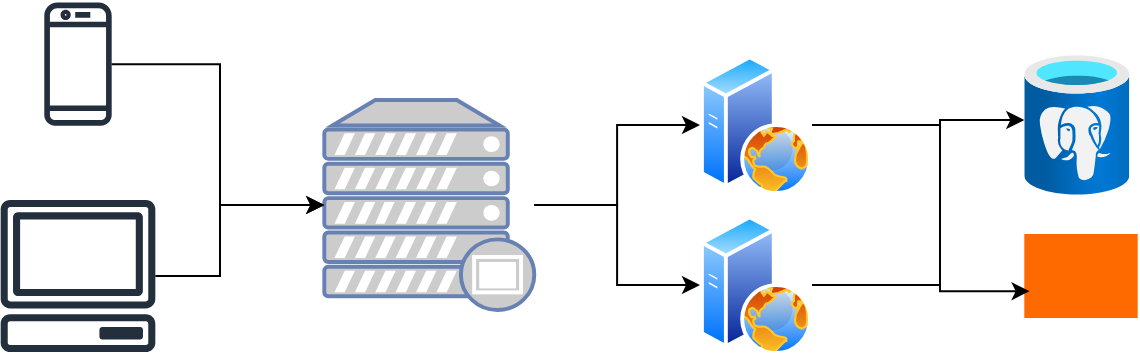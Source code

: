 <mxfile version="26.0.8">
  <diagram name="Page-1" id="GLl4QDrcIi_mFu9pZ8Us">
    <mxGraphModel dx="989" dy="517" grid="1" gridSize="10" guides="1" tooltips="1" connect="1" arrows="1" fold="1" page="1" pageScale="1" pageWidth="850" pageHeight="1100" math="0" shadow="0">
      <root>
        <mxCell id="0" />
        <mxCell id="1" parent="0" />
        <mxCell id="uq0FQUMXlLQK3n40BFO4-3" value="" style="sketch=0;outlineConnect=0;fontColor=#232F3E;gradientColor=none;fillColor=#232F3D;strokeColor=none;dashed=0;verticalLabelPosition=bottom;verticalAlign=top;align=center;html=1;fontSize=12;fontStyle=0;aspect=fixed;pointerEvents=1;shape=mxgraph.aws4.mobile_client;" vertex="1" parent="1">
          <mxGeometry x="152.15" y="140" width="33.69" height="64.09" as="geometry" />
        </mxCell>
        <mxCell id="uq0FQUMXlLQK3n40BFO4-14" value="" style="edgeStyle=orthogonalEdgeStyle;rounded=0;orthogonalLoop=1;jettySize=auto;html=1;" edge="1" parent="1" source="uq0FQUMXlLQK3n40BFO4-4" target="uq0FQUMXlLQK3n40BFO4-6">
          <mxGeometry relative="1" as="geometry" />
        </mxCell>
        <mxCell id="uq0FQUMXlLQK3n40BFO4-15" style="edgeStyle=orthogonalEdgeStyle;rounded=0;orthogonalLoop=1;jettySize=auto;html=1;" edge="1" parent="1" source="uq0FQUMXlLQK3n40BFO4-4" target="uq0FQUMXlLQK3n40BFO4-5">
          <mxGeometry relative="1" as="geometry" />
        </mxCell>
        <mxCell id="uq0FQUMXlLQK3n40BFO4-4" value="" style="fontColor=#0066CC;verticalAlign=top;verticalLabelPosition=bottom;labelPosition=center;align=center;html=1;outlineConnect=0;fillColor=#CCCCCC;strokeColor=#6881B3;gradientColor=none;gradientDirection=north;strokeWidth=2;shape=mxgraph.networks.proxy_server;" vertex="1" parent="1">
          <mxGeometry x="292.15" y="190" width="105" height="105" as="geometry" />
        </mxCell>
        <mxCell id="uq0FQUMXlLQK3n40BFO4-5" value="" style="image;aspect=fixed;perimeter=ellipsePerimeter;html=1;align=center;shadow=0;dashed=0;spacingTop=3;image=img/lib/active_directory/web_server.svg;" vertex="1" parent="1">
          <mxGeometry x="480" y="167.5" width="56" height="70" as="geometry" />
        </mxCell>
        <mxCell id="uq0FQUMXlLQK3n40BFO4-28" value="" style="edgeStyle=orthogonalEdgeStyle;rounded=0;orthogonalLoop=1;jettySize=auto;html=1;" edge="1" parent="1" source="uq0FQUMXlLQK3n40BFO4-6" target="uq0FQUMXlLQK3n40BFO4-10">
          <mxGeometry relative="1" as="geometry">
            <Array as="points">
              <mxPoint x="600" y="283" />
              <mxPoint x="600" y="200" />
            </Array>
          </mxGeometry>
        </mxCell>
        <mxCell id="uq0FQUMXlLQK3n40BFO4-6" value="" style="image;aspect=fixed;perimeter=ellipsePerimeter;html=1;align=center;shadow=0;dashed=0;spacingTop=3;image=img/lib/active_directory/web_server.svg;" vertex="1" parent="1">
          <mxGeometry x="480" y="247.5" width="56" height="70" as="geometry" />
        </mxCell>
        <mxCell id="uq0FQUMXlLQK3n40BFO4-9" value="" style="sketch=0;outlineConnect=0;fontColor=#232F3E;gradientColor=none;fillColor=#232F3D;strokeColor=none;dashed=0;verticalLabelPosition=bottom;verticalAlign=top;align=center;html=1;fontSize=12;fontStyle=0;aspect=fixed;pointerEvents=1;shape=mxgraph.aws4.client;" vertex="1" parent="1">
          <mxGeometry x="130.0" y="240" width="78" height="76" as="geometry" />
        </mxCell>
        <mxCell id="uq0FQUMXlLQK3n40BFO4-10" value="" style="image;aspect=fixed;html=1;points=[];align=center;fontSize=12;image=img/lib/azure2/databases/Azure_Database_PostgreSQL_Server.svg;" vertex="1" parent="1">
          <mxGeometry x="642.15" y="167.5" width="52.5" height="70" as="geometry" />
        </mxCell>
        <mxCell id="uq0FQUMXlLQK3n40BFO4-12" style="edgeStyle=orthogonalEdgeStyle;rounded=0;orthogonalLoop=1;jettySize=auto;html=1;entryX=0;entryY=0.5;entryDx=0;entryDy=0;entryPerimeter=0;" edge="1" parent="1" source="uq0FQUMXlLQK3n40BFO4-3" target="uq0FQUMXlLQK3n40BFO4-4">
          <mxGeometry relative="1" as="geometry">
            <Array as="points">
              <mxPoint x="240" y="172" />
              <mxPoint x="240" y="243" />
            </Array>
          </mxGeometry>
        </mxCell>
        <mxCell id="uq0FQUMXlLQK3n40BFO4-13" style="edgeStyle=orthogonalEdgeStyle;rounded=0;orthogonalLoop=1;jettySize=auto;html=1;entryX=0;entryY=0.5;entryDx=0;entryDy=0;entryPerimeter=0;" edge="1" parent="1" source="uq0FQUMXlLQK3n40BFO4-9" target="uq0FQUMXlLQK3n40BFO4-4">
          <mxGeometry relative="1" as="geometry">
            <Array as="points">
              <mxPoint x="240" y="278" />
              <mxPoint x="240" y="243" />
            </Array>
          </mxGeometry>
        </mxCell>
        <mxCell id="uq0FQUMXlLQK3n40BFO4-32" value="" style="points=[];aspect=fixed;html=1;align=center;shadow=0;dashed=0;fillColor=#FF6A00;strokeColor=none;shape=mxgraph.alibaba_cloud.kafka;" vertex="1" parent="1">
          <mxGeometry x="642.15" y="257" width="56.7" height="42" as="geometry" />
        </mxCell>
        <mxCell id="uq0FQUMXlLQK3n40BFO4-33" style="edgeStyle=orthogonalEdgeStyle;rounded=0;orthogonalLoop=1;jettySize=auto;html=1;entryX=0.047;entryY=0.681;entryDx=0;entryDy=0;entryPerimeter=0;" edge="1" parent="1" source="uq0FQUMXlLQK3n40BFO4-5" target="uq0FQUMXlLQK3n40BFO4-32">
          <mxGeometry relative="1" as="geometry">
            <Array as="points">
              <mxPoint x="600" y="203" />
              <mxPoint x="600" y="286" />
            </Array>
          </mxGeometry>
        </mxCell>
      </root>
    </mxGraphModel>
  </diagram>
</mxfile>
